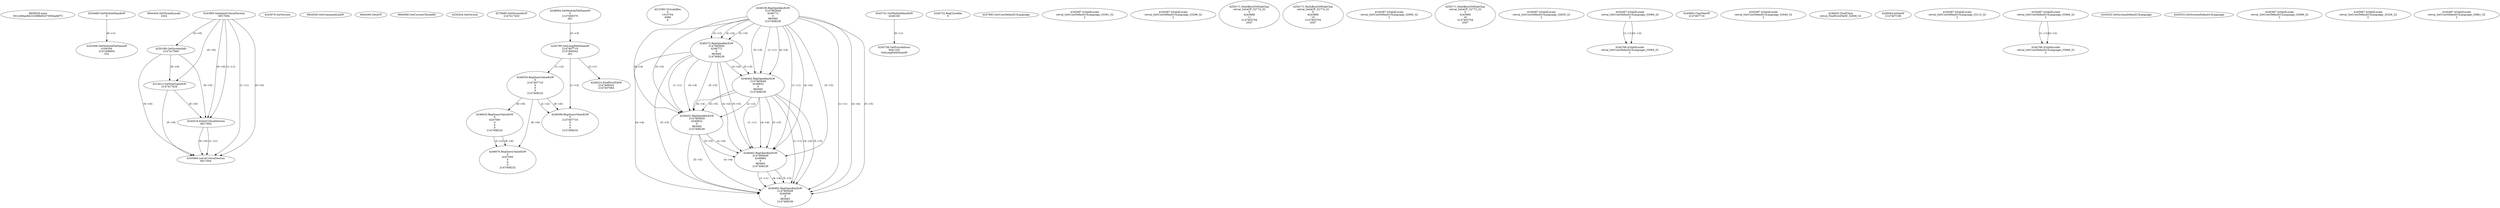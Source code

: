 // Global SCDG with merge call
digraph {
	0 [label="6850628.main
001c49dae8d21b398b9247593baddf73"]
	1 [label="4254480.GetModuleHandleW
0"]
	2 [label="6844434.SetThreadLocale
1024"]
	3 [label="4243965.InitializeCriticalSection
6917004"]
	4 [label="4243979.GetVersion
"]
	5 [label="4250188.GetSystemInfo
2147417660"]
	3 -> 5 [label="(0-->0)"]
	6 [label="6844540.GetCommandLineW
"]
	7 [label="4214413.GetStartupInfoW
2147417624"]
	3 -> 7 [label="(0-->0)"]
	5 -> 7 [label="(0-->0)"]
	8 [label="6844560.GetACP
"]
	9 [label="6844580.GetCurrentThreadId
"]
	10 [label="4250204.GetVersion
"]
	11 [label="4276690.GetVersionExW
2147417420"]
	12 [label="4243306.GetModuleFileNameW
4194304
2147408904
522"]
	1 -> 12 [label="(0-->1)"]
	13 [label="4248064.GetModuleFileNameW
0
2147408370
261"]
	14 [label="4215383.VirtualAlloc
0
1310704
4096
4"]
	15 [label="4246338.RegOpenKeyExW
2147483649
4246772
0
983065
2147408236"]
	16 [label="4246372.RegOpenKeyExW
2147483650
4246772
0
983065
2147408236"]
	15 -> 16 [label="(2-->2)"]
	15 -> 16 [label="(4-->4)"]
	15 -> 16 [label="(5-->5)"]
	17 [label="4246402.RegOpenKeyExW
2147483649
4246832
0
983065
2147408236"]
	15 -> 17 [label="(1-->1)"]
	15 -> 17 [label="(4-->4)"]
	16 -> 17 [label="(4-->4)"]
	15 -> 17 [label="(5-->5)"]
	16 -> 17 [label="(5-->5)"]
	18 [label="4246432.RegOpenKeyExW
2147483650
4246832
0
983065
2147408236"]
	16 -> 18 [label="(1-->1)"]
	17 -> 18 [label="(2-->2)"]
	15 -> 18 [label="(4-->4)"]
	16 -> 18 [label="(4-->4)"]
	17 -> 18 [label="(4-->4)"]
	15 -> 18 [label="(5-->5)"]
	16 -> 18 [label="(5-->5)"]
	17 -> 18 [label="(5-->5)"]
	19 [label="4246462.RegOpenKeyExW
2147483649
4246884
0
983065
2147408236"]
	15 -> 19 [label="(1-->1)"]
	17 -> 19 [label="(1-->1)"]
	15 -> 19 [label="(4-->4)"]
	16 -> 19 [label="(4-->4)"]
	17 -> 19 [label="(4-->4)"]
	18 -> 19 [label="(4-->4)"]
	15 -> 19 [label="(5-->5)"]
	16 -> 19 [label="(5-->5)"]
	17 -> 19 [label="(5-->5)"]
	18 -> 19 [label="(5-->5)"]
	20 [label="4245741.GetModuleHandleW
4246160"]
	21 [label="4245758.GetProcAddress
9441320
GetLongPathNameW"]
	20 -> 21 [label="(0-->1)"]
	22 [label="4245785.GetLongPathNameW
2147407710
2147406542
261"]
	13 -> 22 [label="(3-->3)"]
	23 [label="4246556.RegQueryValueExW
0
2147407710
0
0
0
2147408232"]
	22 -> 23 [label="(1-->2)"]
	24 [label="4246635.RegQueryValueExW
0
4247000
0
0
0
2147408232"]
	23 -> 24 [label="(6-->6)"]
	25 [label="4246722.RegCloseKey
0"]
	26 [label="4247883.GetUserDefaultUILanguage
"]
	27 [label="4245418.EnterCriticalSection
6917004"]
	3 -> 27 [label="(1-->1)"]
	3 -> 27 [label="(0-->0)"]
	5 -> 27 [label="(0-->0)"]
	7 -> 27 [label="(0-->0)"]
	28 [label="4245469.LeaveCriticalSection
6917004"]
	3 -> 28 [label="(1-->1)"]
	27 -> 28 [label="(1-->1)"]
	3 -> 28 [label="(0-->0)"]
	5 -> 28 [label="(0-->0)"]
	7 -> 28 [label="(0-->0)"]
	27 -> 28 [label="(0-->0)"]
	29 [label="4245487.IsValidLocale
retval_GetUserDefaultUILanguage_33361_32
2"]
	30 [label="4246676.RegQueryValueExW
0
4247000
0
0
0
2147408232"]
	24 -> 30 [label="(2-->2)"]
	23 -> 30 [label="(6-->6)"]
	24 -> 30 [label="(6-->6)"]
	31 [label="4245487.IsValidLocale
retval_GetUserDefaultUILanguage_33299_32
2"]
	32 [label="4250171.MultiByteToWideChar
retval_GetACP_32774_32
0
4243668
11
2147403704
2047"]
	33 [label="4250171.MultiByteToWideChar
retval_GetACP_32774_32
0
4243896
10
2147403704
2047"]
	34 [label="4246599.RegQueryValueExW
0
2147407710
0
0
0
2147408232"]
	22 -> 34 [label="(1-->2)"]
	23 -> 34 [label="(2-->2)"]
	23 -> 34 [label="(6-->6)"]
	35 [label="4245487.IsValidLocale
retval_GetUserDefaultUILanguage_32995_32
2"]
	36 [label="4250171.MultiByteToWideChar
retval_GetACP_32773_32
0
4243696
16
2147403704
2047"]
	37 [label="4245487.IsValidLocale
retval_GetUserDefaultUILanguage_32835_32
2"]
	38 [label="4245487.IsValidLocale
retval_GetUserDefaultUILanguage_33069_32
2"]
	39 [label="4245683.CharNextW
2147407716"]
	40 [label="4245487.IsValidLocale
retval_GetUserDefaultUILanguage_33040_32
2"]
	41 [label="4246014.FindFirstFileW
2147406542
2147407064"]
	22 -> 41 [label="(2-->1)"]
	42 [label="4246032.FindClose
retval_FindFirstFileW_32836_32"]
	43 [label="4246044.lstrlenW
2147407108"]
	44 [label="4245487.IsValidLocale
retval_GetUserDefaultUILanguage_33113_32
2"]
	45 [label="4246492.RegOpenKeyExW
2147483649
4246936
0
983065
2147408236"]
	15 -> 45 [label="(1-->1)"]
	17 -> 45 [label="(1-->1)"]
	19 -> 45 [label="(1-->1)"]
	15 -> 45 [label="(4-->4)"]
	16 -> 45 [label="(4-->4)"]
	17 -> 45 [label="(4-->4)"]
	18 -> 45 [label="(4-->4)"]
	19 -> 45 [label="(4-->4)"]
	15 -> 45 [label="(5-->5)"]
	16 -> 45 [label="(5-->5)"]
	17 -> 45 [label="(5-->5)"]
	18 -> 45 [label="(5-->5)"]
	19 -> 45 [label="(5-->5)"]
	46 [label="4245487.IsValidLocale
retval_GetUserDefaultUILanguage_33066_32
2"]
	47 [label="4244766.IsValidLocale
retval_GetUserDefaultUILanguage_33066_32
2"]
	46 -> 47 [label="(1-->1)"]
	46 -> 47 [label="(2-->2)"]
	48 [label="4245525.GetSystemDefaultUILanguage
"]
	49 [label="4245552.GetSystemDefaultUILanguage
"]
	50 [label="4245487.IsValidLocale
retval_GetUserDefaultUILanguage_33089_32
2"]
	51 [label="4244766.IsValidLocale
retval_GetUserDefaultUILanguage_33069_32
2"]
	38 -> 51 [label="(1-->1)"]
	38 -> 51 [label="(2-->2)"]
	52 [label="4245487.IsValidLocale
retval_GetUserDefaultUILanguage_33326_32
2"]
	53 [label="4245487.IsValidLocale
retval_GetUserDefaultUILanguage_32861_32
2"]
}
